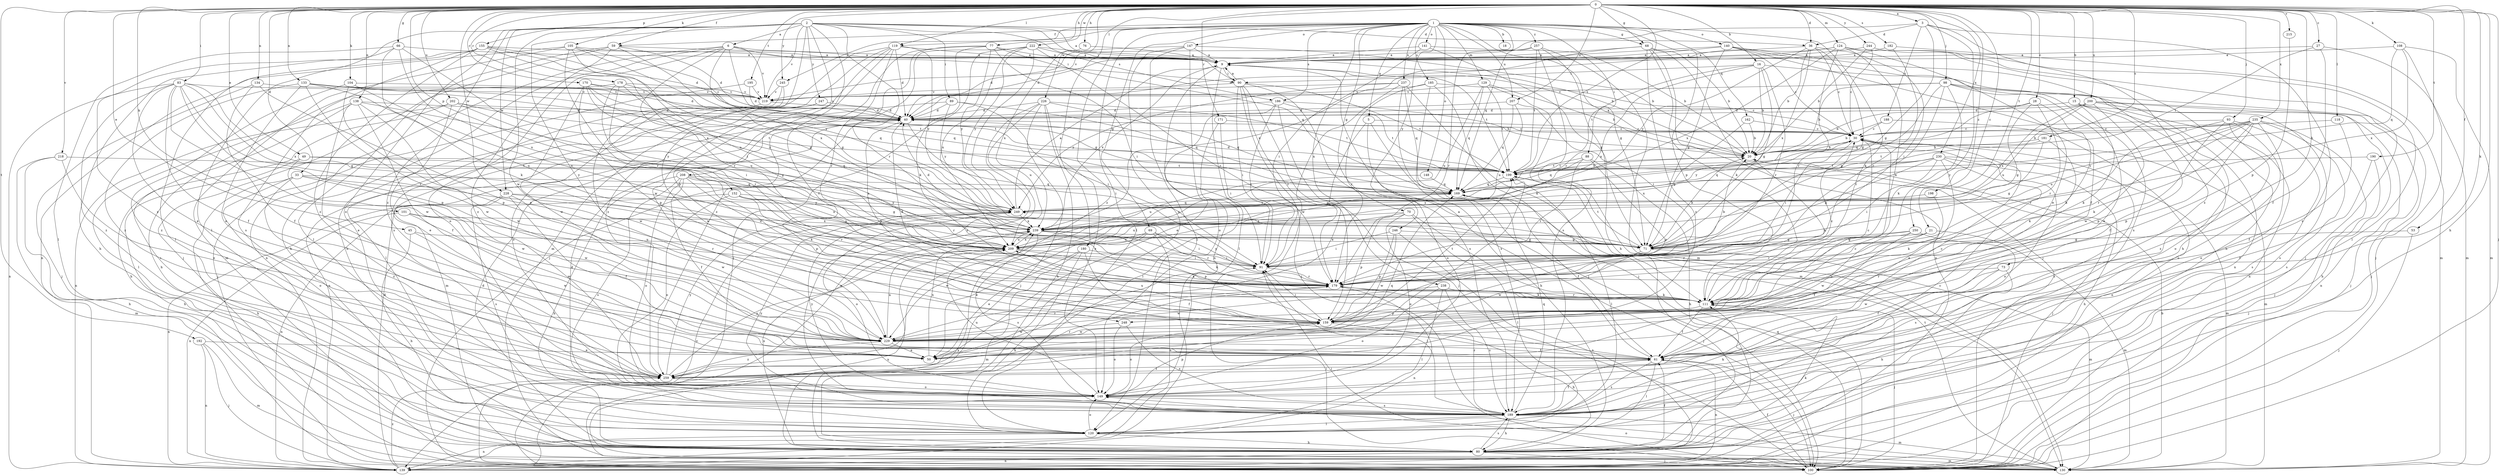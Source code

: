 strict digraph  {
0;
1;
2;
3;
5;
6;
9;
15;
16;
18;
20;
21;
27;
28;
30;
33;
36;
40;
45;
49;
50;
53;
59;
61;
66;
68;
69;
70;
71;
73;
76;
77;
80;
83;
88;
89;
90;
91;
93;
98;
100;
101;
104;
105;
108;
111;
118;
119;
120;
124;
129;
130;
133;
134;
138;
139;
140;
141;
147;
148;
149;
152;
155;
159;
162;
169;
170;
171;
178;
179;
180;
181;
182;
185;
186;
188;
189;
190;
192;
195;
198;
199;
200;
202;
207;
208;
209;
215;
218;
219;
222;
226;
228;
229;
230;
235;
237;
238;
239;
244;
245;
246;
247;
248;
249;
250;
257;
259;
0 -> 3  [label=a];
0 -> 15  [label=b];
0 -> 16  [label=b];
0 -> 21  [label=c];
0 -> 27  [label=c];
0 -> 28  [label=c];
0 -> 33  [label=d];
0 -> 36  [label=d];
0 -> 45  [label=e];
0 -> 49  [label=e];
0 -> 53  [label=f];
0 -> 59  [label=f];
0 -> 66  [label=g];
0 -> 68  [label=g];
0 -> 73  [label=h];
0 -> 76  [label=h];
0 -> 77  [label=h];
0 -> 80  [label=h];
0 -> 83  [label=i];
0 -> 93  [label=j];
0 -> 98  [label=j];
0 -> 100  [label=j];
0 -> 101  [label=k];
0 -> 104  [label=k];
0 -> 105  [label=k];
0 -> 108  [label=k];
0 -> 111  [label=k];
0 -> 118  [label=l];
0 -> 119  [label=l];
0 -> 124  [label=m];
0 -> 133  [label=n];
0 -> 134  [label=n];
0 -> 138  [label=n];
0 -> 152  [label=p];
0 -> 155  [label=p];
0 -> 170  [label=r];
0 -> 171  [label=r];
0 -> 178  [label=r];
0 -> 180  [label=s];
0 -> 181  [label=s];
0 -> 182  [label=s];
0 -> 190  [label=t];
0 -> 192  [label=t];
0 -> 195  [label=t];
0 -> 198  [label=t];
0 -> 199  [label=t];
0 -> 200  [label=u];
0 -> 202  [label=u];
0 -> 207  [label=u];
0 -> 215  [label=v];
0 -> 218  [label=v];
0 -> 222  [label=w];
0 -> 226  [label=w];
0 -> 228  [label=w];
0 -> 230  [label=x];
0 -> 235  [label=x];
0 -> 244  [label=y];
0 -> 245  [label=y];
0 -> 250  [label=z];
1 -> 5  [label=a];
1 -> 18  [label=b];
1 -> 59  [label=f];
1 -> 68  [label=g];
1 -> 69  [label=g];
1 -> 70  [label=g];
1 -> 71  [label=g];
1 -> 88  [label=i];
1 -> 111  [label=k];
1 -> 119  [label=l];
1 -> 120  [label=l];
1 -> 129  [label=m];
1 -> 140  [label=o];
1 -> 141  [label=o];
1 -> 147  [label=o];
1 -> 148  [label=o];
1 -> 159  [label=p];
1 -> 162  [label=q];
1 -> 169  [label=q];
1 -> 185  [label=s];
1 -> 186  [label=s];
1 -> 207  [label=u];
1 -> 237  [label=x];
1 -> 238  [label=x];
1 -> 245  [label=y];
1 -> 246  [label=y];
1 -> 257  [label=z];
1 -> 259  [label=z];
2 -> 6  [label=a];
2 -> 9  [label=a];
2 -> 36  [label=d];
2 -> 61  [label=f];
2 -> 89  [label=i];
2 -> 90  [label=i];
2 -> 120  [label=l];
2 -> 130  [label=m];
2 -> 149  [label=o];
2 -> 179  [label=r];
2 -> 186  [label=s];
2 -> 208  [label=u];
2 -> 219  [label=v];
2 -> 228  [label=w];
2 -> 229  [label=w];
2 -> 247  [label=y];
2 -> 248  [label=y];
2 -> 259  [label=z];
3 -> 36  [label=d];
3 -> 71  [label=g];
3 -> 188  [label=s];
3 -> 189  [label=s];
3 -> 219  [label=v];
3 -> 248  [label=y];
3 -> 259  [label=z];
5 -> 30  [label=c];
5 -> 50  [label=e];
5 -> 80  [label=h];
5 -> 149  [label=o];
6 -> 9  [label=a];
6 -> 71  [label=g];
6 -> 80  [label=h];
6 -> 90  [label=i];
6 -> 139  [label=n];
6 -> 149  [label=o];
6 -> 179  [label=r];
6 -> 219  [label=v];
6 -> 239  [label=x];
9 -> 90  [label=i];
9 -> 120  [label=l];
9 -> 149  [label=o];
9 -> 199  [label=t];
9 -> 239  [label=x];
15 -> 40  [label=d];
15 -> 61  [label=f];
15 -> 111  [label=k];
15 -> 139  [label=n];
15 -> 149  [label=o];
16 -> 20  [label=b];
16 -> 71  [label=g];
16 -> 90  [label=i];
16 -> 139  [label=n];
16 -> 179  [label=r];
16 -> 199  [label=t];
16 -> 209  [label=u];
20 -> 9  [label=a];
20 -> 100  [label=j];
20 -> 111  [label=k];
20 -> 199  [label=t];
21 -> 71  [label=g];
21 -> 130  [label=m];
21 -> 159  [label=p];
21 -> 179  [label=r];
27 -> 9  [label=a];
27 -> 61  [label=f];
27 -> 130  [label=m];
27 -> 199  [label=t];
28 -> 40  [label=d];
28 -> 71  [label=g];
28 -> 111  [label=k];
28 -> 169  [label=q];
28 -> 179  [label=r];
30 -> 20  [label=b];
30 -> 91  [label=i];
30 -> 130  [label=m];
30 -> 189  [label=s];
30 -> 249  [label=y];
33 -> 71  [label=g];
33 -> 80  [label=h];
33 -> 149  [label=o];
33 -> 169  [label=q];
33 -> 229  [label=w];
33 -> 259  [label=z];
36 -> 9  [label=a];
36 -> 20  [label=b];
36 -> 30  [label=c];
36 -> 71  [label=g];
36 -> 91  [label=i];
36 -> 239  [label=x];
36 -> 249  [label=y];
40 -> 30  [label=c];
40 -> 91  [label=i];
40 -> 159  [label=p];
45 -> 80  [label=h];
45 -> 209  [label=u];
45 -> 229  [label=w];
49 -> 80  [label=h];
49 -> 199  [label=t];
49 -> 229  [label=w];
49 -> 239  [label=x];
50 -> 30  [label=c];
50 -> 239  [label=x];
53 -> 71  [label=g];
53 -> 100  [label=j];
59 -> 9  [label=a];
59 -> 40  [label=d];
59 -> 100  [label=j];
59 -> 120  [label=l];
59 -> 249  [label=y];
59 -> 259  [label=z];
61 -> 9  [label=a];
61 -> 30  [label=c];
61 -> 100  [label=j];
61 -> 120  [label=l];
61 -> 139  [label=n];
61 -> 189  [label=s];
61 -> 259  [label=z];
66 -> 9  [label=a];
66 -> 111  [label=k];
66 -> 120  [label=l];
66 -> 209  [label=u];
66 -> 239  [label=x];
66 -> 259  [label=z];
68 -> 9  [label=a];
68 -> 20  [label=b];
68 -> 100  [label=j];
68 -> 111  [label=k];
68 -> 139  [label=n];
68 -> 239  [label=x];
68 -> 259  [label=z];
69 -> 50  [label=e];
69 -> 91  [label=i];
69 -> 111  [label=k];
69 -> 139  [label=n];
69 -> 209  [label=u];
69 -> 229  [label=w];
70 -> 100  [label=j];
70 -> 120  [label=l];
70 -> 149  [label=o];
70 -> 159  [label=p];
70 -> 209  [label=u];
70 -> 239  [label=x];
71 -> 20  [label=b];
71 -> 130  [label=m];
71 -> 199  [label=t];
71 -> 229  [label=w];
73 -> 61  [label=f];
73 -> 80  [label=h];
73 -> 179  [label=r];
73 -> 229  [label=w];
76 -> 9  [label=a];
76 -> 239  [label=x];
77 -> 9  [label=a];
77 -> 91  [label=i];
77 -> 100  [label=j];
77 -> 111  [label=k];
77 -> 169  [label=q];
77 -> 249  [label=y];
77 -> 259  [label=z];
80 -> 40  [label=d];
80 -> 61  [label=f];
80 -> 100  [label=j];
80 -> 111  [label=k];
80 -> 130  [label=m];
80 -> 139  [label=n];
80 -> 189  [label=s];
80 -> 239  [label=x];
83 -> 50  [label=e];
83 -> 61  [label=f];
83 -> 71  [label=g];
83 -> 139  [label=n];
83 -> 159  [label=p];
83 -> 179  [label=r];
83 -> 219  [label=v];
83 -> 229  [label=w];
83 -> 239  [label=x];
83 -> 259  [label=z];
88 -> 80  [label=h];
88 -> 159  [label=p];
88 -> 169  [label=q];
88 -> 179  [label=r];
88 -> 199  [label=t];
89 -> 40  [label=d];
89 -> 91  [label=i];
89 -> 139  [label=n];
89 -> 169  [label=q];
89 -> 249  [label=y];
90 -> 9  [label=a];
90 -> 91  [label=i];
90 -> 100  [label=j];
90 -> 159  [label=p];
90 -> 179  [label=r];
90 -> 189  [label=s];
90 -> 199  [label=t];
90 -> 219  [label=v];
91 -> 20  [label=b];
91 -> 179  [label=r];
93 -> 30  [label=c];
93 -> 149  [label=o];
93 -> 159  [label=p];
93 -> 179  [label=r];
93 -> 189  [label=s];
93 -> 259  [label=z];
98 -> 20  [label=b];
98 -> 50  [label=e];
98 -> 71  [label=g];
98 -> 100  [label=j];
98 -> 111  [label=k];
98 -> 139  [label=n];
98 -> 179  [label=r];
98 -> 219  [label=v];
100 -> 61  [label=f];
100 -> 91  [label=i];
100 -> 169  [label=q];
100 -> 239  [label=x];
100 -> 249  [label=y];
101 -> 139  [label=n];
101 -> 179  [label=r];
101 -> 229  [label=w];
101 -> 239  [label=x];
104 -> 159  [label=p];
104 -> 209  [label=u];
104 -> 219  [label=v];
104 -> 259  [label=z];
105 -> 9  [label=a];
105 -> 30  [label=c];
105 -> 71  [label=g];
105 -> 130  [label=m];
105 -> 139  [label=n];
105 -> 179  [label=r];
105 -> 209  [label=u];
108 -> 9  [label=a];
108 -> 100  [label=j];
108 -> 130  [label=m];
108 -> 169  [label=q];
108 -> 239  [label=x];
111 -> 30  [label=c];
111 -> 40  [label=d];
111 -> 61  [label=f];
111 -> 100  [label=j];
111 -> 159  [label=p];
111 -> 179  [label=r];
118 -> 30  [label=c];
118 -> 61  [label=f];
119 -> 9  [label=a];
119 -> 40  [label=d];
119 -> 80  [label=h];
119 -> 159  [label=p];
119 -> 179  [label=r];
119 -> 189  [label=s];
119 -> 229  [label=w];
119 -> 249  [label=y];
120 -> 30  [label=c];
120 -> 80  [label=h];
120 -> 139  [label=n];
120 -> 149  [label=o];
124 -> 9  [label=a];
124 -> 40  [label=d];
124 -> 50  [label=e];
124 -> 80  [label=h];
124 -> 100  [label=j];
124 -> 111  [label=k];
124 -> 179  [label=r];
124 -> 239  [label=x];
129 -> 20  [label=b];
129 -> 130  [label=m];
129 -> 169  [label=q];
129 -> 199  [label=t];
129 -> 209  [label=u];
129 -> 219  [label=v];
130 -> 20  [label=b];
130 -> 91  [label=i];
130 -> 149  [label=o];
130 -> 199  [label=t];
130 -> 209  [label=u];
133 -> 50  [label=e];
133 -> 169  [label=q];
133 -> 199  [label=t];
133 -> 209  [label=u];
133 -> 219  [label=v];
133 -> 229  [label=w];
133 -> 259  [label=z];
134 -> 61  [label=f];
134 -> 100  [label=j];
134 -> 159  [label=p];
134 -> 219  [label=v];
138 -> 40  [label=d];
138 -> 50  [label=e];
138 -> 61  [label=f];
138 -> 120  [label=l];
138 -> 189  [label=s];
138 -> 229  [label=w];
138 -> 249  [label=y];
139 -> 40  [label=d];
139 -> 259  [label=z];
140 -> 9  [label=a];
140 -> 30  [label=c];
140 -> 40  [label=d];
140 -> 61  [label=f];
140 -> 71  [label=g];
140 -> 80  [label=h];
140 -> 189  [label=s];
141 -> 9  [label=a];
141 -> 20  [label=b];
141 -> 71  [label=g];
141 -> 91  [label=i];
147 -> 9  [label=a];
147 -> 20  [label=b];
147 -> 40  [label=d];
147 -> 120  [label=l];
147 -> 139  [label=n];
147 -> 259  [label=z];
148 -> 169  [label=q];
148 -> 209  [label=u];
149 -> 159  [label=p];
149 -> 189  [label=s];
149 -> 209  [label=u];
149 -> 249  [label=y];
152 -> 139  [label=n];
152 -> 149  [label=o];
152 -> 179  [label=r];
152 -> 209  [label=u];
152 -> 239  [label=x];
152 -> 249  [label=y];
155 -> 9  [label=a];
155 -> 40  [label=d];
155 -> 71  [label=g];
155 -> 80  [label=h];
155 -> 91  [label=i];
155 -> 120  [label=l];
155 -> 189  [label=s];
155 -> 259  [label=z];
159 -> 30  [label=c];
159 -> 80  [label=h];
159 -> 91  [label=i];
159 -> 149  [label=o];
159 -> 199  [label=t];
159 -> 209  [label=u];
159 -> 229  [label=w];
162 -> 20  [label=b];
162 -> 30  [label=c];
162 -> 71  [label=g];
169 -> 30  [label=c];
169 -> 61  [label=f];
169 -> 249  [label=y];
170 -> 40  [label=d];
170 -> 159  [label=p];
170 -> 169  [label=q];
170 -> 209  [label=u];
170 -> 219  [label=v];
170 -> 229  [label=w];
170 -> 249  [label=y];
171 -> 30  [label=c];
171 -> 91  [label=i];
171 -> 120  [label=l];
178 -> 71  [label=g];
178 -> 80  [label=h];
178 -> 91  [label=i];
178 -> 179  [label=r];
178 -> 199  [label=t];
178 -> 219  [label=v];
179 -> 111  [label=k];
179 -> 139  [label=n];
179 -> 249  [label=y];
180 -> 50  [label=e];
180 -> 61  [label=f];
180 -> 80  [label=h];
180 -> 91  [label=i];
180 -> 130  [label=m];
181 -> 20  [label=b];
181 -> 71  [label=g];
181 -> 111  [label=k];
181 -> 199  [label=t];
182 -> 9  [label=a];
182 -> 130  [label=m];
182 -> 179  [label=r];
185 -> 30  [label=c];
185 -> 100  [label=j];
185 -> 179  [label=r];
185 -> 189  [label=s];
185 -> 219  [label=v];
186 -> 20  [label=b];
186 -> 40  [label=d];
186 -> 50  [label=e];
186 -> 91  [label=i];
186 -> 100  [label=j];
186 -> 199  [label=t];
188 -> 20  [label=b];
188 -> 30  [label=c];
188 -> 139  [label=n];
189 -> 40  [label=d];
189 -> 61  [label=f];
189 -> 80  [label=h];
189 -> 91  [label=i];
189 -> 111  [label=k];
189 -> 120  [label=l];
189 -> 130  [label=m];
189 -> 169  [label=q];
189 -> 179  [label=r];
189 -> 249  [label=y];
190 -> 61  [label=f];
190 -> 100  [label=j];
190 -> 199  [label=t];
192 -> 50  [label=e];
192 -> 100  [label=j];
192 -> 130  [label=m];
192 -> 139  [label=n];
195 -> 40  [label=d];
195 -> 100  [label=j];
195 -> 219  [label=v];
198 -> 111  [label=k];
198 -> 249  [label=y];
199 -> 20  [label=b];
199 -> 40  [label=d];
199 -> 120  [label=l];
199 -> 169  [label=q];
200 -> 20  [label=b];
200 -> 40  [label=d];
200 -> 80  [label=h];
200 -> 100  [label=j];
200 -> 189  [label=s];
200 -> 209  [label=u];
200 -> 229  [label=w];
200 -> 239  [label=x];
202 -> 40  [label=d];
202 -> 50  [label=e];
202 -> 71  [label=g];
202 -> 80  [label=h];
202 -> 139  [label=n];
202 -> 199  [label=t];
207 -> 40  [label=d];
207 -> 91  [label=i];
207 -> 169  [label=q];
207 -> 209  [label=u];
208 -> 61  [label=f];
208 -> 80  [label=h];
208 -> 111  [label=k];
208 -> 149  [label=o];
208 -> 159  [label=p];
208 -> 169  [label=q];
208 -> 179  [label=r];
208 -> 189  [label=s];
209 -> 91  [label=i];
209 -> 111  [label=k];
209 -> 239  [label=x];
215 -> 159  [label=p];
218 -> 50  [label=e];
218 -> 80  [label=h];
218 -> 130  [label=m];
218 -> 199  [label=t];
219 -> 40  [label=d];
219 -> 229  [label=w];
222 -> 9  [label=a];
222 -> 20  [label=b];
222 -> 100  [label=j];
222 -> 179  [label=r];
222 -> 189  [label=s];
222 -> 209  [label=u];
222 -> 249  [label=y];
222 -> 259  [label=z];
226 -> 40  [label=d];
226 -> 80  [label=h];
226 -> 100  [label=j];
226 -> 139  [label=n];
226 -> 149  [label=o];
226 -> 169  [label=q];
226 -> 199  [label=t];
226 -> 209  [label=u];
228 -> 61  [label=f];
228 -> 139  [label=n];
228 -> 189  [label=s];
228 -> 209  [label=u];
228 -> 229  [label=w];
228 -> 249  [label=y];
229 -> 50  [label=e];
229 -> 61  [label=f];
229 -> 179  [label=r];
229 -> 199  [label=t];
229 -> 209  [label=u];
229 -> 259  [label=z];
230 -> 50  [label=e];
230 -> 71  [label=g];
230 -> 80  [label=h];
230 -> 91  [label=i];
230 -> 130  [label=m];
230 -> 149  [label=o];
230 -> 169  [label=q];
230 -> 199  [label=t];
230 -> 239  [label=x];
235 -> 20  [label=b];
235 -> 30  [label=c];
235 -> 100  [label=j];
235 -> 111  [label=k];
235 -> 149  [label=o];
235 -> 159  [label=p];
235 -> 179  [label=r];
235 -> 189  [label=s];
235 -> 209  [label=u];
235 -> 249  [label=y];
237 -> 100  [label=j];
237 -> 111  [label=k];
237 -> 169  [label=q];
237 -> 219  [label=v];
237 -> 229  [label=w];
237 -> 249  [label=y];
238 -> 111  [label=k];
238 -> 120  [label=l];
238 -> 149  [label=o];
238 -> 189  [label=s];
238 -> 229  [label=w];
239 -> 40  [label=d];
239 -> 71  [label=g];
239 -> 159  [label=p];
239 -> 179  [label=r];
239 -> 189  [label=s];
239 -> 209  [label=u];
244 -> 9  [label=a];
244 -> 20  [label=b];
244 -> 30  [label=c];
244 -> 120  [label=l];
245 -> 120  [label=l];
245 -> 149  [label=o];
245 -> 219  [label=v];
246 -> 71  [label=g];
246 -> 91  [label=i];
246 -> 139  [label=n];
246 -> 159  [label=p];
246 -> 229  [label=w];
247 -> 40  [label=d];
247 -> 130  [label=m];
247 -> 229  [label=w];
248 -> 149  [label=o];
248 -> 189  [label=s];
248 -> 229  [label=w];
249 -> 9  [label=a];
249 -> 149  [label=o];
249 -> 169  [label=q];
249 -> 239  [label=x];
250 -> 61  [label=f];
250 -> 71  [label=g];
250 -> 179  [label=r];
250 -> 189  [label=s];
250 -> 229  [label=w];
257 -> 9  [label=a];
257 -> 80  [label=h];
257 -> 130  [label=m];
257 -> 179  [label=r];
257 -> 189  [label=s];
257 -> 199  [label=t];
259 -> 149  [label=o];
259 -> 169  [label=q];
259 -> 179  [label=r];
259 -> 209  [label=u];
259 -> 249  [label=y];
}
